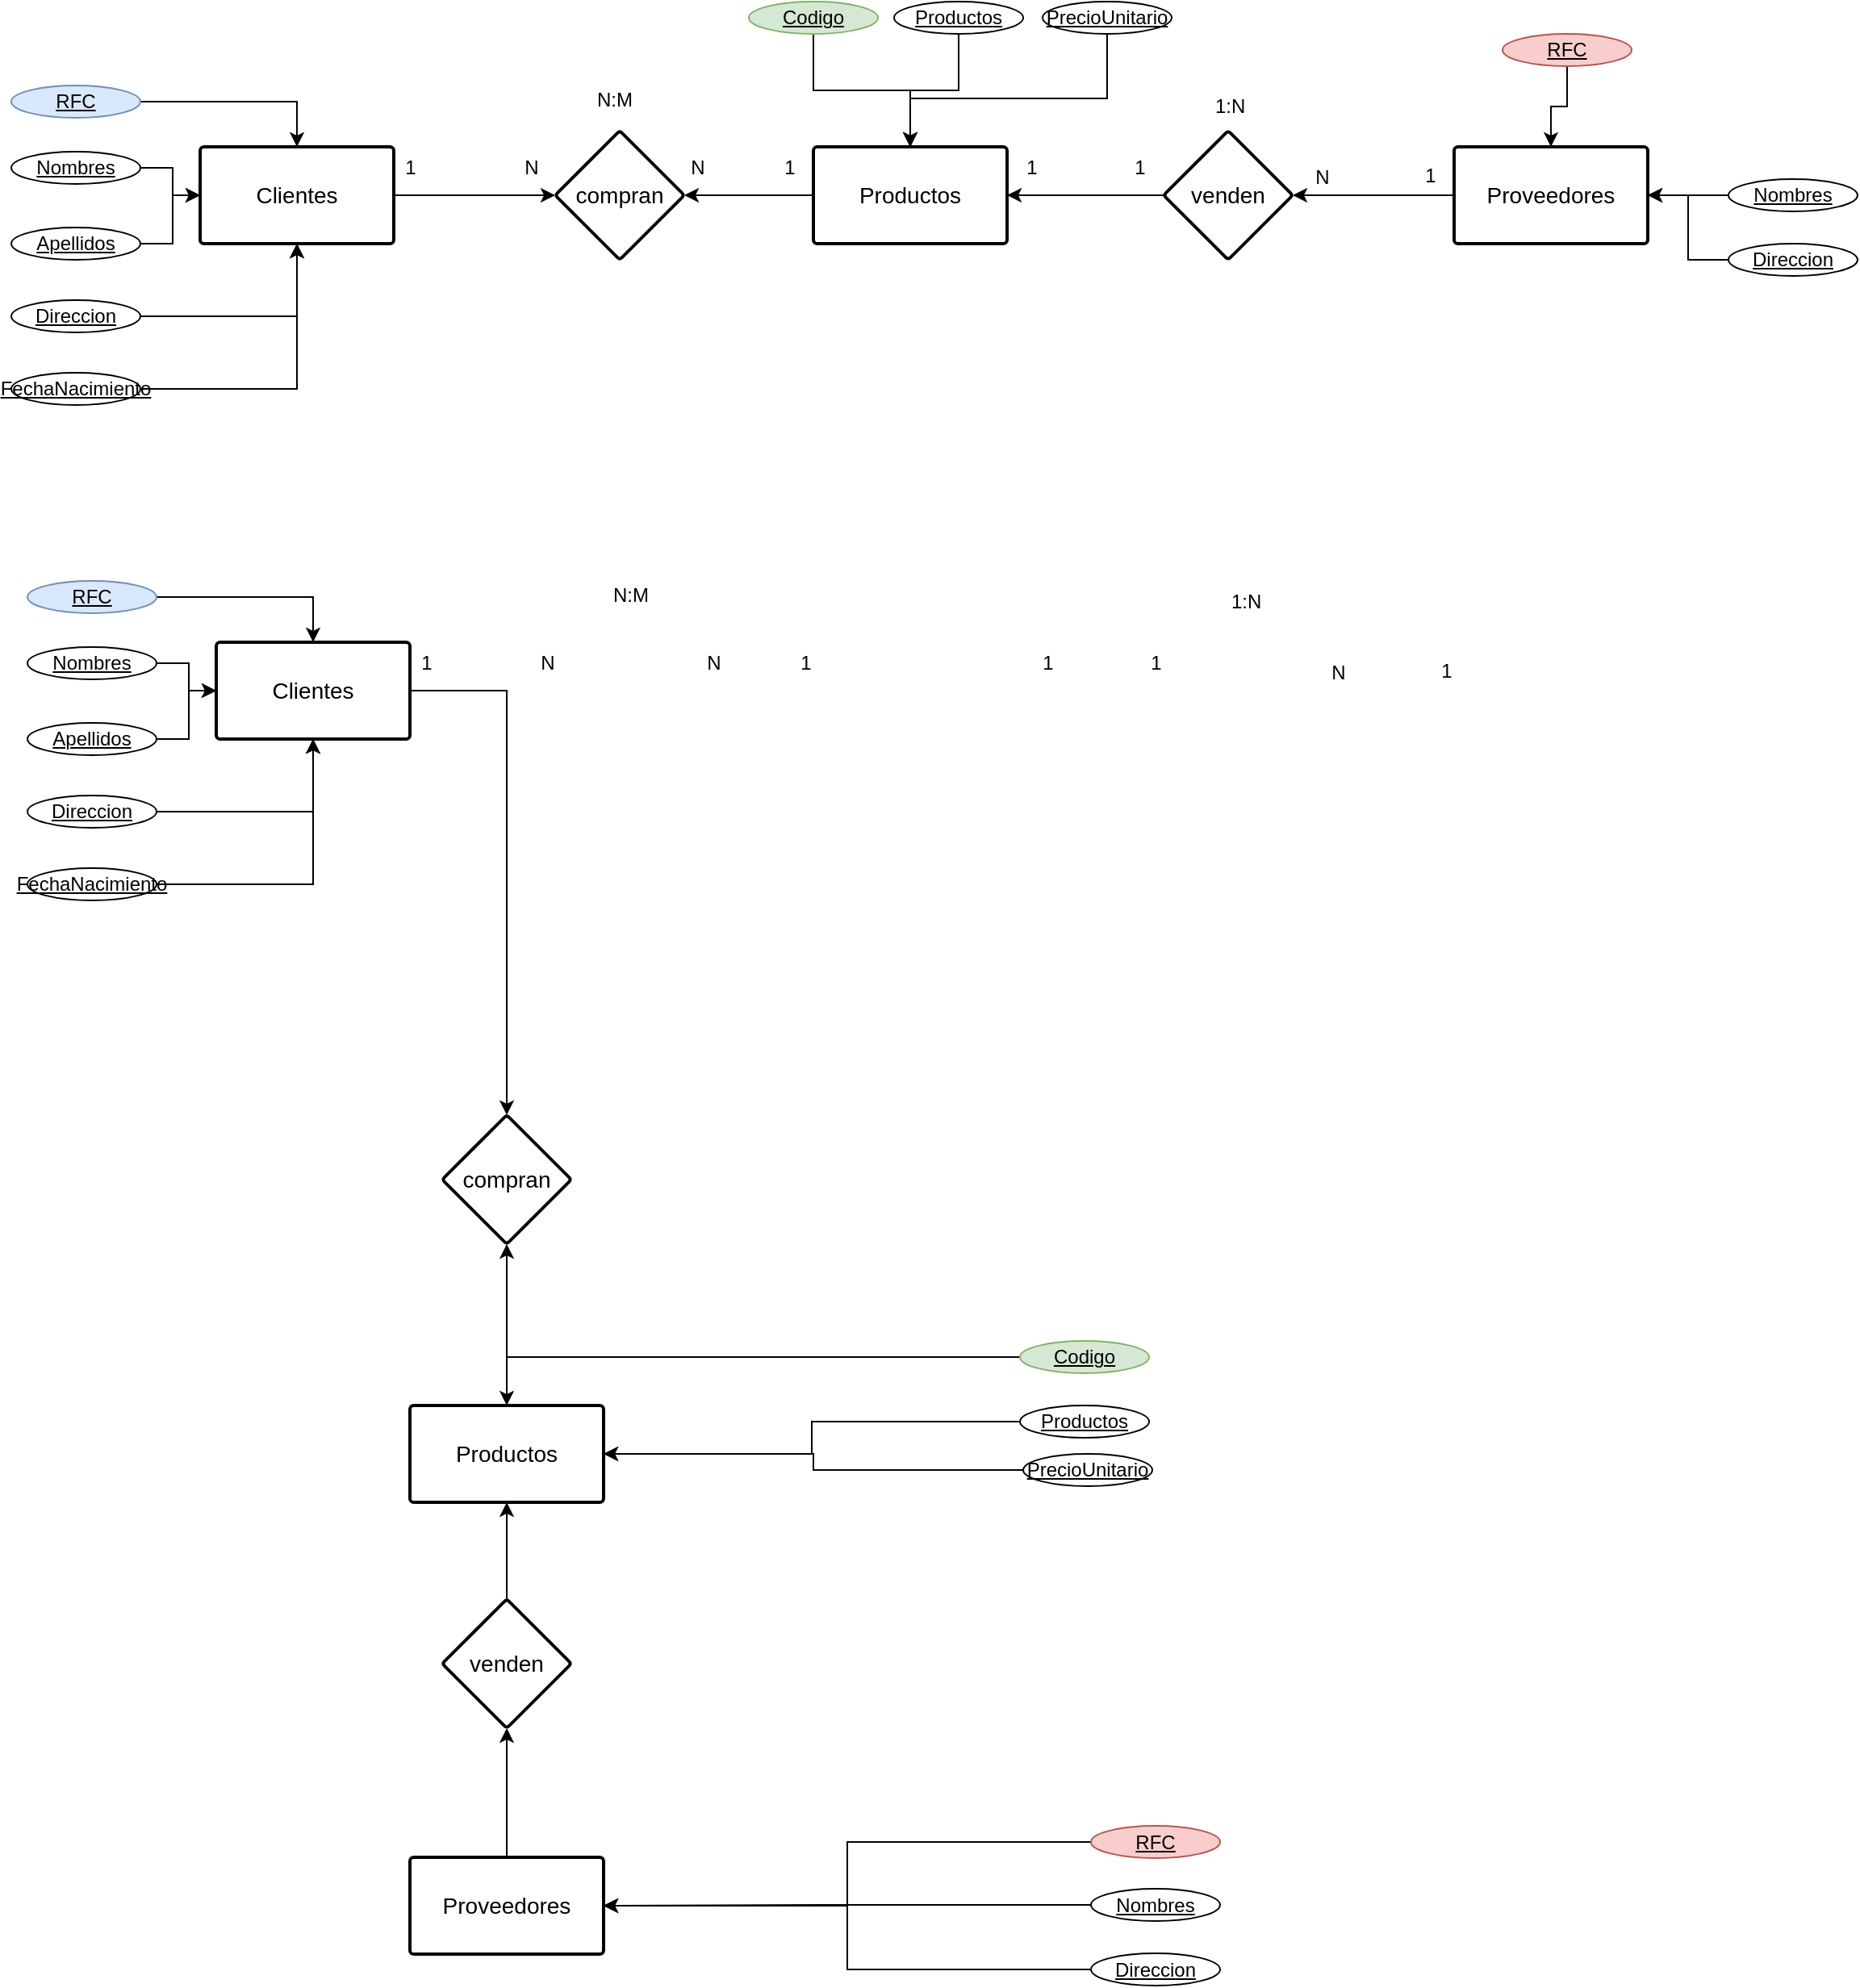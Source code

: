 <mxfile version="21.6.9" type="github">
  <diagram name="Página-1" id="FrBDQu9QCX3IIZR1dz-c">
    <mxGraphModel dx="1164" dy="946" grid="1" gridSize="10" guides="1" tooltips="1" connect="1" arrows="1" fold="1" page="1" pageScale="1" pageWidth="827" pageHeight="1169" math="0" shadow="0">
      <root>
        <mxCell id="0" />
        <mxCell id="1" parent="0" />
        <mxCell id="JGm3yhqLxZ4rhfQcIqwh-86" value="" style="edgeStyle=orthogonalEdgeStyle;rounded=0;orthogonalLoop=1;jettySize=auto;html=1;" edge="1" parent="1" source="JGm3yhqLxZ4rhfQcIqwh-39" target="JGm3yhqLxZ4rhfQcIqwh-63">
          <mxGeometry relative="1" as="geometry" />
        </mxCell>
        <mxCell id="JGm3yhqLxZ4rhfQcIqwh-39" value="RFC" style="ellipse;whiteSpace=wrap;html=1;align=center;fontStyle=4;fillColor=#dae8fc;strokeColor=#6c8ebf;" vertex="1" parent="1">
          <mxGeometry x="93" y="142" width="80" height="20" as="geometry" />
        </mxCell>
        <mxCell id="JGm3yhqLxZ4rhfQcIqwh-50" value="" style="edgeStyle=orthogonalEdgeStyle;rounded=0;orthogonalLoop=1;jettySize=auto;html=1;" edge="1" parent="1" source="JGm3yhqLxZ4rhfQcIqwh-63" target="JGm3yhqLxZ4rhfQcIqwh-49">
          <mxGeometry relative="1" as="geometry">
            <mxPoint x="330" y="210.0" as="sourcePoint" />
          </mxGeometry>
        </mxCell>
        <mxCell id="JGm3yhqLxZ4rhfQcIqwh-52" value="" style="edgeStyle=orthogonalEdgeStyle;rounded=0;orthogonalLoop=1;jettySize=auto;html=1;" edge="1" parent="1" source="JGm3yhqLxZ4rhfQcIqwh-51" target="JGm3yhqLxZ4rhfQcIqwh-49">
          <mxGeometry relative="1" as="geometry" />
        </mxCell>
        <mxCell id="JGm3yhqLxZ4rhfQcIqwh-49" value="compran" style="rhombus;whiteSpace=wrap;html=1;fontSize=14;fontStyle=0;startSize=50;rounded=1;strokeWidth=2;shadow=0;dashed=0;arcSize=4;" vertex="1" parent="1">
          <mxGeometry x="430" y="170" width="80" height="80" as="geometry" />
        </mxCell>
        <mxCell id="JGm3yhqLxZ4rhfQcIqwh-54" value="" style="edgeStyle=orthogonalEdgeStyle;rounded=0;orthogonalLoop=1;jettySize=auto;html=1;" edge="1" parent="1" source="JGm3yhqLxZ4rhfQcIqwh-53" target="JGm3yhqLxZ4rhfQcIqwh-51">
          <mxGeometry relative="1" as="geometry" />
        </mxCell>
        <mxCell id="JGm3yhqLxZ4rhfQcIqwh-51" value="Productos" style="whiteSpace=wrap;html=1;fontSize=14;fontStyle=0;startSize=50;rounded=1;strokeWidth=2;shadow=0;dashed=0;arcSize=4;" vertex="1" parent="1">
          <mxGeometry x="590" y="180" width="120" height="60" as="geometry" />
        </mxCell>
        <mxCell id="JGm3yhqLxZ4rhfQcIqwh-56" value="" style="edgeStyle=orthogonalEdgeStyle;rounded=0;orthogonalLoop=1;jettySize=auto;html=1;" edge="1" parent="1" source="JGm3yhqLxZ4rhfQcIqwh-55" target="JGm3yhqLxZ4rhfQcIqwh-53">
          <mxGeometry relative="1" as="geometry" />
        </mxCell>
        <mxCell id="JGm3yhqLxZ4rhfQcIqwh-53" value="venden" style="rhombus;whiteSpace=wrap;html=1;fontSize=14;fontStyle=0;startSize=50;rounded=1;strokeWidth=2;shadow=0;dashed=0;arcSize=4;" vertex="1" parent="1">
          <mxGeometry x="807" y="170" width="80" height="80" as="geometry" />
        </mxCell>
        <mxCell id="JGm3yhqLxZ4rhfQcIqwh-55" value="Proveedores" style="whiteSpace=wrap;html=1;fontSize=14;fontStyle=0;startSize=50;rounded=1;strokeWidth=2;shadow=0;dashed=0;arcSize=4;" vertex="1" parent="1">
          <mxGeometry x="987" y="180" width="120" height="60" as="geometry" />
        </mxCell>
        <mxCell id="JGm3yhqLxZ4rhfQcIqwh-63" value="Clientes" style="whiteSpace=wrap;html=1;fontSize=14;fontStyle=0;startSize=50;rounded=1;strokeWidth=2;shadow=0;dashed=0;arcSize=4;" vertex="1" parent="1">
          <mxGeometry x="210" y="180" width="120" height="60" as="geometry" />
        </mxCell>
        <mxCell id="JGm3yhqLxZ4rhfQcIqwh-76" value="1" style="text;html=1;align=center;verticalAlign=middle;resizable=0;points=[];autosize=1;strokeColor=none;fillColor=none;" vertex="1" parent="1">
          <mxGeometry x="325" y="178" width="30" height="30" as="geometry" />
        </mxCell>
        <mxCell id="JGm3yhqLxZ4rhfQcIqwh-90" value="" style="edgeStyle=orthogonalEdgeStyle;rounded=0;orthogonalLoop=1;jettySize=auto;html=1;" edge="1" parent="1" source="JGm3yhqLxZ4rhfQcIqwh-78" target="JGm3yhqLxZ4rhfQcIqwh-63">
          <mxGeometry relative="1" as="geometry" />
        </mxCell>
        <mxCell id="JGm3yhqLxZ4rhfQcIqwh-78" value="FechaNacimiento" style="ellipse;whiteSpace=wrap;html=1;align=center;fontStyle=4;" vertex="1" parent="1">
          <mxGeometry x="93" y="320" width="80" height="20" as="geometry" />
        </mxCell>
        <mxCell id="JGm3yhqLxZ4rhfQcIqwh-89" value="" style="edgeStyle=orthogonalEdgeStyle;rounded=0;orthogonalLoop=1;jettySize=auto;html=1;" edge="1" parent="1" source="JGm3yhqLxZ4rhfQcIqwh-79" target="JGm3yhqLxZ4rhfQcIqwh-63">
          <mxGeometry relative="1" as="geometry" />
        </mxCell>
        <mxCell id="JGm3yhqLxZ4rhfQcIqwh-79" value="Direccion" style="ellipse;whiteSpace=wrap;html=1;align=center;fontStyle=4;" vertex="1" parent="1">
          <mxGeometry x="93" y="275" width="80" height="20" as="geometry" />
        </mxCell>
        <mxCell id="JGm3yhqLxZ4rhfQcIqwh-88" value="" style="edgeStyle=orthogonalEdgeStyle;rounded=0;orthogonalLoop=1;jettySize=auto;html=1;" edge="1" parent="1" source="JGm3yhqLxZ4rhfQcIqwh-80" target="JGm3yhqLxZ4rhfQcIqwh-63">
          <mxGeometry relative="1" as="geometry" />
        </mxCell>
        <mxCell id="JGm3yhqLxZ4rhfQcIqwh-80" value="Apellidos&lt;br&gt;" style="ellipse;whiteSpace=wrap;html=1;align=center;fontStyle=4;" vertex="1" parent="1">
          <mxGeometry x="93" y="230" width="80" height="20" as="geometry" />
        </mxCell>
        <mxCell id="JGm3yhqLxZ4rhfQcIqwh-87" value="" style="edgeStyle=orthogonalEdgeStyle;rounded=0;orthogonalLoop=1;jettySize=auto;html=1;" edge="1" parent="1" source="JGm3yhqLxZ4rhfQcIqwh-81" target="JGm3yhqLxZ4rhfQcIqwh-63">
          <mxGeometry relative="1" as="geometry" />
        </mxCell>
        <mxCell id="JGm3yhqLxZ4rhfQcIqwh-81" value="Nombres" style="ellipse;whiteSpace=wrap;html=1;align=center;fontStyle=4;" vertex="1" parent="1">
          <mxGeometry x="93" y="183" width="80" height="20" as="geometry" />
        </mxCell>
        <mxCell id="JGm3yhqLxZ4rhfQcIqwh-96" value="" style="edgeStyle=orthogonalEdgeStyle;rounded=0;orthogonalLoop=1;jettySize=auto;html=1;" edge="1" parent="1" source="JGm3yhqLxZ4rhfQcIqwh-92" target="JGm3yhqLxZ4rhfQcIqwh-55">
          <mxGeometry relative="1" as="geometry" />
        </mxCell>
        <mxCell id="JGm3yhqLxZ4rhfQcIqwh-92" value="Direccion" style="ellipse;whiteSpace=wrap;html=1;align=center;fontStyle=4;" vertex="1" parent="1">
          <mxGeometry x="1157" y="240" width="80" height="20" as="geometry" />
        </mxCell>
        <mxCell id="JGm3yhqLxZ4rhfQcIqwh-95" value="" style="edgeStyle=orthogonalEdgeStyle;rounded=0;orthogonalLoop=1;jettySize=auto;html=1;" edge="1" parent="1" source="JGm3yhqLxZ4rhfQcIqwh-93" target="JGm3yhqLxZ4rhfQcIqwh-55">
          <mxGeometry relative="1" as="geometry" />
        </mxCell>
        <mxCell id="JGm3yhqLxZ4rhfQcIqwh-93" value="Nombres" style="ellipse;whiteSpace=wrap;html=1;align=center;fontStyle=4;" vertex="1" parent="1">
          <mxGeometry x="1157" y="200" width="80" height="20" as="geometry" />
        </mxCell>
        <mxCell id="JGm3yhqLxZ4rhfQcIqwh-97" value="" style="edgeStyle=orthogonalEdgeStyle;rounded=0;orthogonalLoop=1;jettySize=auto;html=1;" edge="1" parent="1" source="JGm3yhqLxZ4rhfQcIqwh-94" target="JGm3yhqLxZ4rhfQcIqwh-55">
          <mxGeometry relative="1" as="geometry" />
        </mxCell>
        <mxCell id="JGm3yhqLxZ4rhfQcIqwh-94" value="RFC" style="ellipse;whiteSpace=wrap;html=1;align=center;fontStyle=4;fillColor=#f8cecc;strokeColor=#b85450;" vertex="1" parent="1">
          <mxGeometry x="1017" y="110" width="80" height="20" as="geometry" />
        </mxCell>
        <mxCell id="JGm3yhqLxZ4rhfQcIqwh-101" value="" style="edgeStyle=orthogonalEdgeStyle;rounded=0;orthogonalLoop=1;jettySize=auto;html=1;" edge="1" parent="1" source="JGm3yhqLxZ4rhfQcIqwh-98" target="JGm3yhqLxZ4rhfQcIqwh-51">
          <mxGeometry relative="1" as="geometry" />
        </mxCell>
        <mxCell id="JGm3yhqLxZ4rhfQcIqwh-98" value="Codigo" style="ellipse;whiteSpace=wrap;html=1;align=center;fontStyle=4;fillColor=#d5e8d4;strokeColor=#82b366;" vertex="1" parent="1">
          <mxGeometry x="550" y="90" width="80" height="20" as="geometry" />
        </mxCell>
        <mxCell id="JGm3yhqLxZ4rhfQcIqwh-102" value="" style="edgeStyle=orthogonalEdgeStyle;rounded=0;orthogonalLoop=1;jettySize=auto;html=1;" edge="1" parent="1" source="JGm3yhqLxZ4rhfQcIqwh-99" target="JGm3yhqLxZ4rhfQcIqwh-51">
          <mxGeometry relative="1" as="geometry" />
        </mxCell>
        <mxCell id="JGm3yhqLxZ4rhfQcIqwh-99" value="Productos" style="ellipse;whiteSpace=wrap;html=1;align=center;fontStyle=4;" vertex="1" parent="1">
          <mxGeometry x="640" y="90" width="80" height="20" as="geometry" />
        </mxCell>
        <mxCell id="JGm3yhqLxZ4rhfQcIqwh-119" value="" style="edgeStyle=orthogonalEdgeStyle;rounded=0;orthogonalLoop=1;jettySize=auto;html=1;" edge="1" parent="1" source="JGm3yhqLxZ4rhfQcIqwh-100" target="JGm3yhqLxZ4rhfQcIqwh-51">
          <mxGeometry relative="1" as="geometry">
            <Array as="points">
              <mxPoint x="772" y="150" />
              <mxPoint x="650" y="150" />
            </Array>
          </mxGeometry>
        </mxCell>
        <mxCell id="JGm3yhqLxZ4rhfQcIqwh-100" value="PrecioUnitario" style="ellipse;whiteSpace=wrap;html=1;align=center;fontStyle=4;" vertex="1" parent="1">
          <mxGeometry x="732" y="90" width="80" height="20" as="geometry" />
        </mxCell>
        <mxCell id="JGm3yhqLxZ4rhfQcIqwh-104" value="N:M" style="text;strokeColor=none;fillColor=none;spacingLeft=4;spacingRight=4;overflow=hidden;rotatable=0;points=[[0,0.5],[1,0.5]];portConstraint=eastwest;fontSize=12;whiteSpace=wrap;html=1;" vertex="1" parent="1">
          <mxGeometry x="450" y="137" width="40" height="30" as="geometry" />
        </mxCell>
        <mxCell id="JGm3yhqLxZ4rhfQcIqwh-106" value="N" style="text;html=1;align=center;verticalAlign=middle;resizable=0;points=[];autosize=1;strokeColor=none;fillColor=none;" vertex="1" parent="1">
          <mxGeometry x="400" y="178" width="30" height="30" as="geometry" />
        </mxCell>
        <mxCell id="JGm3yhqLxZ4rhfQcIqwh-108" value="N" style="text;html=1;align=center;verticalAlign=middle;resizable=0;points=[];autosize=1;strokeColor=none;fillColor=none;" vertex="1" parent="1">
          <mxGeometry x="503" y="178" width="30" height="30" as="geometry" />
        </mxCell>
        <mxCell id="JGm3yhqLxZ4rhfQcIqwh-109" value="1" style="text;html=1;align=center;verticalAlign=middle;resizable=0;points=[];autosize=1;strokeColor=none;fillColor=none;" vertex="1" parent="1">
          <mxGeometry x="560" y="178" width="30" height="30" as="geometry" />
        </mxCell>
        <mxCell id="JGm3yhqLxZ4rhfQcIqwh-110" value="1" style="text;html=1;align=center;verticalAlign=middle;resizable=0;points=[];autosize=1;strokeColor=none;fillColor=none;" vertex="1" parent="1">
          <mxGeometry x="957" y="183" width="30" height="30" as="geometry" />
        </mxCell>
        <mxCell id="JGm3yhqLxZ4rhfQcIqwh-111" value="N" style="text;html=1;align=center;verticalAlign=middle;resizable=0;points=[];autosize=1;strokeColor=none;fillColor=none;" vertex="1" parent="1">
          <mxGeometry x="890" y="184" width="30" height="30" as="geometry" />
        </mxCell>
        <mxCell id="JGm3yhqLxZ4rhfQcIqwh-113" value="1" style="text;html=1;align=center;verticalAlign=middle;resizable=0;points=[];autosize=1;strokeColor=none;fillColor=none;" vertex="1" parent="1">
          <mxGeometry x="777" y="178" width="30" height="30" as="geometry" />
        </mxCell>
        <mxCell id="JGm3yhqLxZ4rhfQcIqwh-114" value="1" style="text;html=1;align=center;verticalAlign=middle;resizable=0;points=[];autosize=1;strokeColor=none;fillColor=none;" vertex="1" parent="1">
          <mxGeometry x="710" y="178" width="30" height="30" as="geometry" />
        </mxCell>
        <mxCell id="JGm3yhqLxZ4rhfQcIqwh-115" value="1:N" style="text;strokeColor=none;fillColor=none;spacingLeft=4;spacingRight=4;overflow=hidden;rotatable=0;points=[[0,0.5],[1,0.5]];portConstraint=eastwest;fontSize=12;whiteSpace=wrap;html=1;" vertex="1" parent="1">
          <mxGeometry x="833" y="141" width="40" height="30" as="geometry" />
        </mxCell>
        <mxCell id="JGm3yhqLxZ4rhfQcIqwh-120" value="" style="edgeStyle=orthogonalEdgeStyle;rounded=0;orthogonalLoop=1;jettySize=auto;html=1;" edge="1" parent="1" source="JGm3yhqLxZ4rhfQcIqwh-121" target="JGm3yhqLxZ4rhfQcIqwh-130">
          <mxGeometry relative="1" as="geometry" />
        </mxCell>
        <mxCell id="JGm3yhqLxZ4rhfQcIqwh-121" value="RFC" style="ellipse;whiteSpace=wrap;html=1;align=center;fontStyle=4;fillColor=#dae8fc;strokeColor=#6c8ebf;" vertex="1" parent="1">
          <mxGeometry x="103" y="449" width="80" height="20" as="geometry" />
        </mxCell>
        <mxCell id="JGm3yhqLxZ4rhfQcIqwh-122" value="" style="edgeStyle=orthogonalEdgeStyle;rounded=0;orthogonalLoop=1;jettySize=auto;html=1;" edge="1" parent="1" source="JGm3yhqLxZ4rhfQcIqwh-130" target="JGm3yhqLxZ4rhfQcIqwh-124">
          <mxGeometry relative="1" as="geometry">
            <mxPoint x="340" y="517.0" as="sourcePoint" />
          </mxGeometry>
        </mxCell>
        <mxCell id="JGm3yhqLxZ4rhfQcIqwh-123" value="" style="edgeStyle=orthogonalEdgeStyle;rounded=0;orthogonalLoop=1;jettySize=auto;html=1;" edge="1" parent="1" source="JGm3yhqLxZ4rhfQcIqwh-126" target="JGm3yhqLxZ4rhfQcIqwh-124">
          <mxGeometry relative="1" as="geometry" />
        </mxCell>
        <mxCell id="JGm3yhqLxZ4rhfQcIqwh-124" value="compran" style="rhombus;whiteSpace=wrap;html=1;fontSize=14;fontStyle=0;startSize=50;rounded=1;strokeWidth=2;shadow=0;dashed=0;arcSize=4;" vertex="1" parent="1">
          <mxGeometry x="360" y="780" width="80" height="80" as="geometry" />
        </mxCell>
        <mxCell id="JGm3yhqLxZ4rhfQcIqwh-125" value="" style="edgeStyle=orthogonalEdgeStyle;rounded=0;orthogonalLoop=1;jettySize=auto;html=1;" edge="1" parent="1" source="JGm3yhqLxZ4rhfQcIqwh-128" target="JGm3yhqLxZ4rhfQcIqwh-126">
          <mxGeometry relative="1" as="geometry" />
        </mxCell>
        <mxCell id="JGm3yhqLxZ4rhfQcIqwh-126" value="Productos" style="whiteSpace=wrap;html=1;fontSize=14;fontStyle=0;startSize=50;rounded=1;strokeWidth=2;shadow=0;dashed=0;arcSize=4;" vertex="1" parent="1">
          <mxGeometry x="340" y="960" width="120" height="60" as="geometry" />
        </mxCell>
        <mxCell id="JGm3yhqLxZ4rhfQcIqwh-127" value="" style="edgeStyle=orthogonalEdgeStyle;rounded=0;orthogonalLoop=1;jettySize=auto;html=1;" edge="1" parent="1" source="JGm3yhqLxZ4rhfQcIqwh-129" target="JGm3yhqLxZ4rhfQcIqwh-128">
          <mxGeometry relative="1" as="geometry" />
        </mxCell>
        <mxCell id="JGm3yhqLxZ4rhfQcIqwh-128" value="venden" style="rhombus;whiteSpace=wrap;html=1;fontSize=14;fontStyle=0;startSize=50;rounded=1;strokeWidth=2;shadow=0;dashed=0;arcSize=4;" vertex="1" parent="1">
          <mxGeometry x="360" y="1080" width="80" height="80" as="geometry" />
        </mxCell>
        <mxCell id="JGm3yhqLxZ4rhfQcIqwh-129" value="Proveedores" style="whiteSpace=wrap;html=1;fontSize=14;fontStyle=0;startSize=50;rounded=1;strokeWidth=2;shadow=0;dashed=0;arcSize=4;" vertex="1" parent="1">
          <mxGeometry x="340" y="1240" width="120" height="60" as="geometry" />
        </mxCell>
        <mxCell id="JGm3yhqLxZ4rhfQcIqwh-130" value="Clientes" style="whiteSpace=wrap;html=1;fontSize=14;fontStyle=0;startSize=50;rounded=1;strokeWidth=2;shadow=0;dashed=0;arcSize=4;" vertex="1" parent="1">
          <mxGeometry x="220" y="487" width="120" height="60" as="geometry" />
        </mxCell>
        <mxCell id="JGm3yhqLxZ4rhfQcIqwh-131" value="1" style="text;html=1;align=center;verticalAlign=middle;resizable=0;points=[];autosize=1;strokeColor=none;fillColor=none;" vertex="1" parent="1">
          <mxGeometry x="335" y="485" width="30" height="30" as="geometry" />
        </mxCell>
        <mxCell id="JGm3yhqLxZ4rhfQcIqwh-132" value="" style="edgeStyle=orthogonalEdgeStyle;rounded=0;orthogonalLoop=1;jettySize=auto;html=1;" edge="1" parent="1" source="JGm3yhqLxZ4rhfQcIqwh-133" target="JGm3yhqLxZ4rhfQcIqwh-130">
          <mxGeometry relative="1" as="geometry" />
        </mxCell>
        <mxCell id="JGm3yhqLxZ4rhfQcIqwh-133" value="FechaNacimiento" style="ellipse;whiteSpace=wrap;html=1;align=center;fontStyle=4;" vertex="1" parent="1">
          <mxGeometry x="103" y="627" width="80" height="20" as="geometry" />
        </mxCell>
        <mxCell id="JGm3yhqLxZ4rhfQcIqwh-134" value="" style="edgeStyle=orthogonalEdgeStyle;rounded=0;orthogonalLoop=1;jettySize=auto;html=1;" edge="1" parent="1" source="JGm3yhqLxZ4rhfQcIqwh-135" target="JGm3yhqLxZ4rhfQcIqwh-130">
          <mxGeometry relative="1" as="geometry" />
        </mxCell>
        <mxCell id="JGm3yhqLxZ4rhfQcIqwh-135" value="Direccion" style="ellipse;whiteSpace=wrap;html=1;align=center;fontStyle=4;" vertex="1" parent="1">
          <mxGeometry x="103" y="582" width="80" height="20" as="geometry" />
        </mxCell>
        <mxCell id="JGm3yhqLxZ4rhfQcIqwh-136" value="" style="edgeStyle=orthogonalEdgeStyle;rounded=0;orthogonalLoop=1;jettySize=auto;html=1;" edge="1" parent="1" source="JGm3yhqLxZ4rhfQcIqwh-137" target="JGm3yhqLxZ4rhfQcIqwh-130">
          <mxGeometry relative="1" as="geometry" />
        </mxCell>
        <mxCell id="JGm3yhqLxZ4rhfQcIqwh-137" value="Apellidos&lt;br&gt;" style="ellipse;whiteSpace=wrap;html=1;align=center;fontStyle=4;" vertex="1" parent="1">
          <mxGeometry x="103" y="537" width="80" height="20" as="geometry" />
        </mxCell>
        <mxCell id="JGm3yhqLxZ4rhfQcIqwh-138" value="" style="edgeStyle=orthogonalEdgeStyle;rounded=0;orthogonalLoop=1;jettySize=auto;html=1;" edge="1" parent="1" source="JGm3yhqLxZ4rhfQcIqwh-139" target="JGm3yhqLxZ4rhfQcIqwh-130">
          <mxGeometry relative="1" as="geometry" />
        </mxCell>
        <mxCell id="JGm3yhqLxZ4rhfQcIqwh-139" value="Nombres" style="ellipse;whiteSpace=wrap;html=1;align=center;fontStyle=4;" vertex="1" parent="1">
          <mxGeometry x="103" y="490" width="80" height="20" as="geometry" />
        </mxCell>
        <mxCell id="JGm3yhqLxZ4rhfQcIqwh-140" value="" style="edgeStyle=orthogonalEdgeStyle;rounded=0;orthogonalLoop=1;jettySize=auto;html=1;" edge="1" parent="1" source="JGm3yhqLxZ4rhfQcIqwh-141" target="JGm3yhqLxZ4rhfQcIqwh-129">
          <mxGeometry relative="1" as="geometry" />
        </mxCell>
        <mxCell id="JGm3yhqLxZ4rhfQcIqwh-141" value="Direccion" style="ellipse;whiteSpace=wrap;html=1;align=center;fontStyle=4;" vertex="1" parent="1">
          <mxGeometry x="762" y="1299.5" width="80" height="20" as="geometry" />
        </mxCell>
        <mxCell id="JGm3yhqLxZ4rhfQcIqwh-142" value="" style="edgeStyle=orthogonalEdgeStyle;rounded=0;orthogonalLoop=1;jettySize=auto;html=1;" edge="1" parent="1" source="JGm3yhqLxZ4rhfQcIqwh-143" target="JGm3yhqLxZ4rhfQcIqwh-129">
          <mxGeometry relative="1" as="geometry" />
        </mxCell>
        <mxCell id="JGm3yhqLxZ4rhfQcIqwh-143" value="Nombres" style="ellipse;whiteSpace=wrap;html=1;align=center;fontStyle=4;" vertex="1" parent="1">
          <mxGeometry x="762" y="1259.5" width="80" height="20" as="geometry" />
        </mxCell>
        <mxCell id="JGm3yhqLxZ4rhfQcIqwh-144" value="" style="edgeStyle=orthogonalEdgeStyle;rounded=0;orthogonalLoop=1;jettySize=auto;html=1;" edge="1" parent="1" source="JGm3yhqLxZ4rhfQcIqwh-145" target="JGm3yhqLxZ4rhfQcIqwh-129">
          <mxGeometry relative="1" as="geometry" />
        </mxCell>
        <mxCell id="JGm3yhqLxZ4rhfQcIqwh-145" value="RFC" style="ellipse;whiteSpace=wrap;html=1;align=center;fontStyle=4;fillColor=#f8cecc;strokeColor=#b85450;" vertex="1" parent="1">
          <mxGeometry x="762" y="1220.5" width="80" height="20" as="geometry" />
        </mxCell>
        <mxCell id="JGm3yhqLxZ4rhfQcIqwh-146" value="" style="edgeStyle=orthogonalEdgeStyle;rounded=0;orthogonalLoop=1;jettySize=auto;html=1;" edge="1" parent="1" source="JGm3yhqLxZ4rhfQcIqwh-147" target="JGm3yhqLxZ4rhfQcIqwh-126">
          <mxGeometry relative="1" as="geometry" />
        </mxCell>
        <mxCell id="JGm3yhqLxZ4rhfQcIqwh-147" value="Codigo" style="ellipse;whiteSpace=wrap;html=1;align=center;fontStyle=4;fillColor=#d5e8d4;strokeColor=#82b366;" vertex="1" parent="1">
          <mxGeometry x="718" y="920" width="80" height="20" as="geometry" />
        </mxCell>
        <mxCell id="JGm3yhqLxZ4rhfQcIqwh-148" value="" style="edgeStyle=orthogonalEdgeStyle;rounded=0;orthogonalLoop=1;jettySize=auto;html=1;" edge="1" parent="1" source="JGm3yhqLxZ4rhfQcIqwh-149" target="JGm3yhqLxZ4rhfQcIqwh-126">
          <mxGeometry relative="1" as="geometry" />
        </mxCell>
        <mxCell id="JGm3yhqLxZ4rhfQcIqwh-149" value="Productos" style="ellipse;whiteSpace=wrap;html=1;align=center;fontStyle=4;" vertex="1" parent="1">
          <mxGeometry x="718" y="960" width="80" height="20" as="geometry" />
        </mxCell>
        <mxCell id="JGm3yhqLxZ4rhfQcIqwh-151" value="PrecioUnitario" style="ellipse;whiteSpace=wrap;html=1;align=center;fontStyle=4;" vertex="1" parent="1">
          <mxGeometry x="720" y="990" width="80" height="20" as="geometry" />
        </mxCell>
        <mxCell id="JGm3yhqLxZ4rhfQcIqwh-152" value="N:M" style="text;strokeColor=none;fillColor=none;spacingLeft=4;spacingRight=4;overflow=hidden;rotatable=0;points=[[0,0.5],[1,0.5]];portConstraint=eastwest;fontSize=12;whiteSpace=wrap;html=1;" vertex="1" parent="1">
          <mxGeometry x="460" y="444" width="40" height="30" as="geometry" />
        </mxCell>
        <mxCell id="JGm3yhqLxZ4rhfQcIqwh-153" value="N" style="text;html=1;align=center;verticalAlign=middle;resizable=0;points=[];autosize=1;strokeColor=none;fillColor=none;" vertex="1" parent="1">
          <mxGeometry x="410" y="485" width="30" height="30" as="geometry" />
        </mxCell>
        <mxCell id="JGm3yhqLxZ4rhfQcIqwh-154" value="N" style="text;html=1;align=center;verticalAlign=middle;resizable=0;points=[];autosize=1;strokeColor=none;fillColor=none;" vertex="1" parent="1">
          <mxGeometry x="513" y="485" width="30" height="30" as="geometry" />
        </mxCell>
        <mxCell id="JGm3yhqLxZ4rhfQcIqwh-155" value="1" style="text;html=1;align=center;verticalAlign=middle;resizable=0;points=[];autosize=1;strokeColor=none;fillColor=none;" vertex="1" parent="1">
          <mxGeometry x="570" y="485" width="30" height="30" as="geometry" />
        </mxCell>
        <mxCell id="JGm3yhqLxZ4rhfQcIqwh-156" value="1" style="text;html=1;align=center;verticalAlign=middle;resizable=0;points=[];autosize=1;strokeColor=none;fillColor=none;" vertex="1" parent="1">
          <mxGeometry x="967" y="490" width="30" height="30" as="geometry" />
        </mxCell>
        <mxCell id="JGm3yhqLxZ4rhfQcIqwh-157" value="N" style="text;html=1;align=center;verticalAlign=middle;resizable=0;points=[];autosize=1;strokeColor=none;fillColor=none;" vertex="1" parent="1">
          <mxGeometry x="900" y="491" width="30" height="30" as="geometry" />
        </mxCell>
        <mxCell id="JGm3yhqLxZ4rhfQcIqwh-158" value="1" style="text;html=1;align=center;verticalAlign=middle;resizable=0;points=[];autosize=1;strokeColor=none;fillColor=none;" vertex="1" parent="1">
          <mxGeometry x="787" y="485" width="30" height="30" as="geometry" />
        </mxCell>
        <mxCell id="JGm3yhqLxZ4rhfQcIqwh-159" value="1" style="text;html=1;align=center;verticalAlign=middle;resizable=0;points=[];autosize=1;strokeColor=none;fillColor=none;" vertex="1" parent="1">
          <mxGeometry x="720" y="485" width="30" height="30" as="geometry" />
        </mxCell>
        <mxCell id="JGm3yhqLxZ4rhfQcIqwh-160" value="1:N" style="text;strokeColor=none;fillColor=none;spacingLeft=4;spacingRight=4;overflow=hidden;rotatable=0;points=[[0,0.5],[1,0.5]];portConstraint=eastwest;fontSize=12;whiteSpace=wrap;html=1;" vertex="1" parent="1">
          <mxGeometry x="843" y="448" width="40" height="30" as="geometry" />
        </mxCell>
        <mxCell id="JGm3yhqLxZ4rhfQcIqwh-168" value="" style="edgeStyle=orthogonalEdgeStyle;rounded=0;orthogonalLoop=1;jettySize=auto;html=1;" edge="1" parent="1" source="JGm3yhqLxZ4rhfQcIqwh-151" target="JGm3yhqLxZ4rhfQcIqwh-126">
          <mxGeometry relative="1" as="geometry">
            <mxPoint x="728" y="980" as="sourcePoint" />
            <mxPoint x="470" y="1000" as="targetPoint" />
          </mxGeometry>
        </mxCell>
      </root>
    </mxGraphModel>
  </diagram>
</mxfile>
